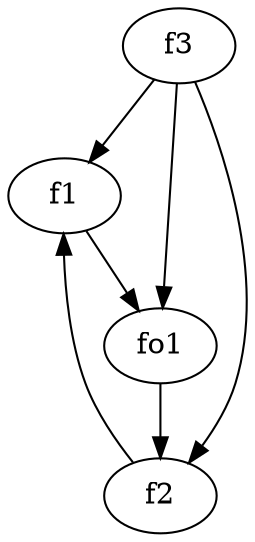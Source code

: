 strict digraph  {
f1;
f2;
f3;
fo1;
f1 -> fo1  [weight=2];
f2 -> f1  [weight=2];
f3 -> fo1  [weight=2];
f3 -> f2  [weight=2];
f3 -> f1  [weight=2];
fo1 -> f2  [weight=2];
}
